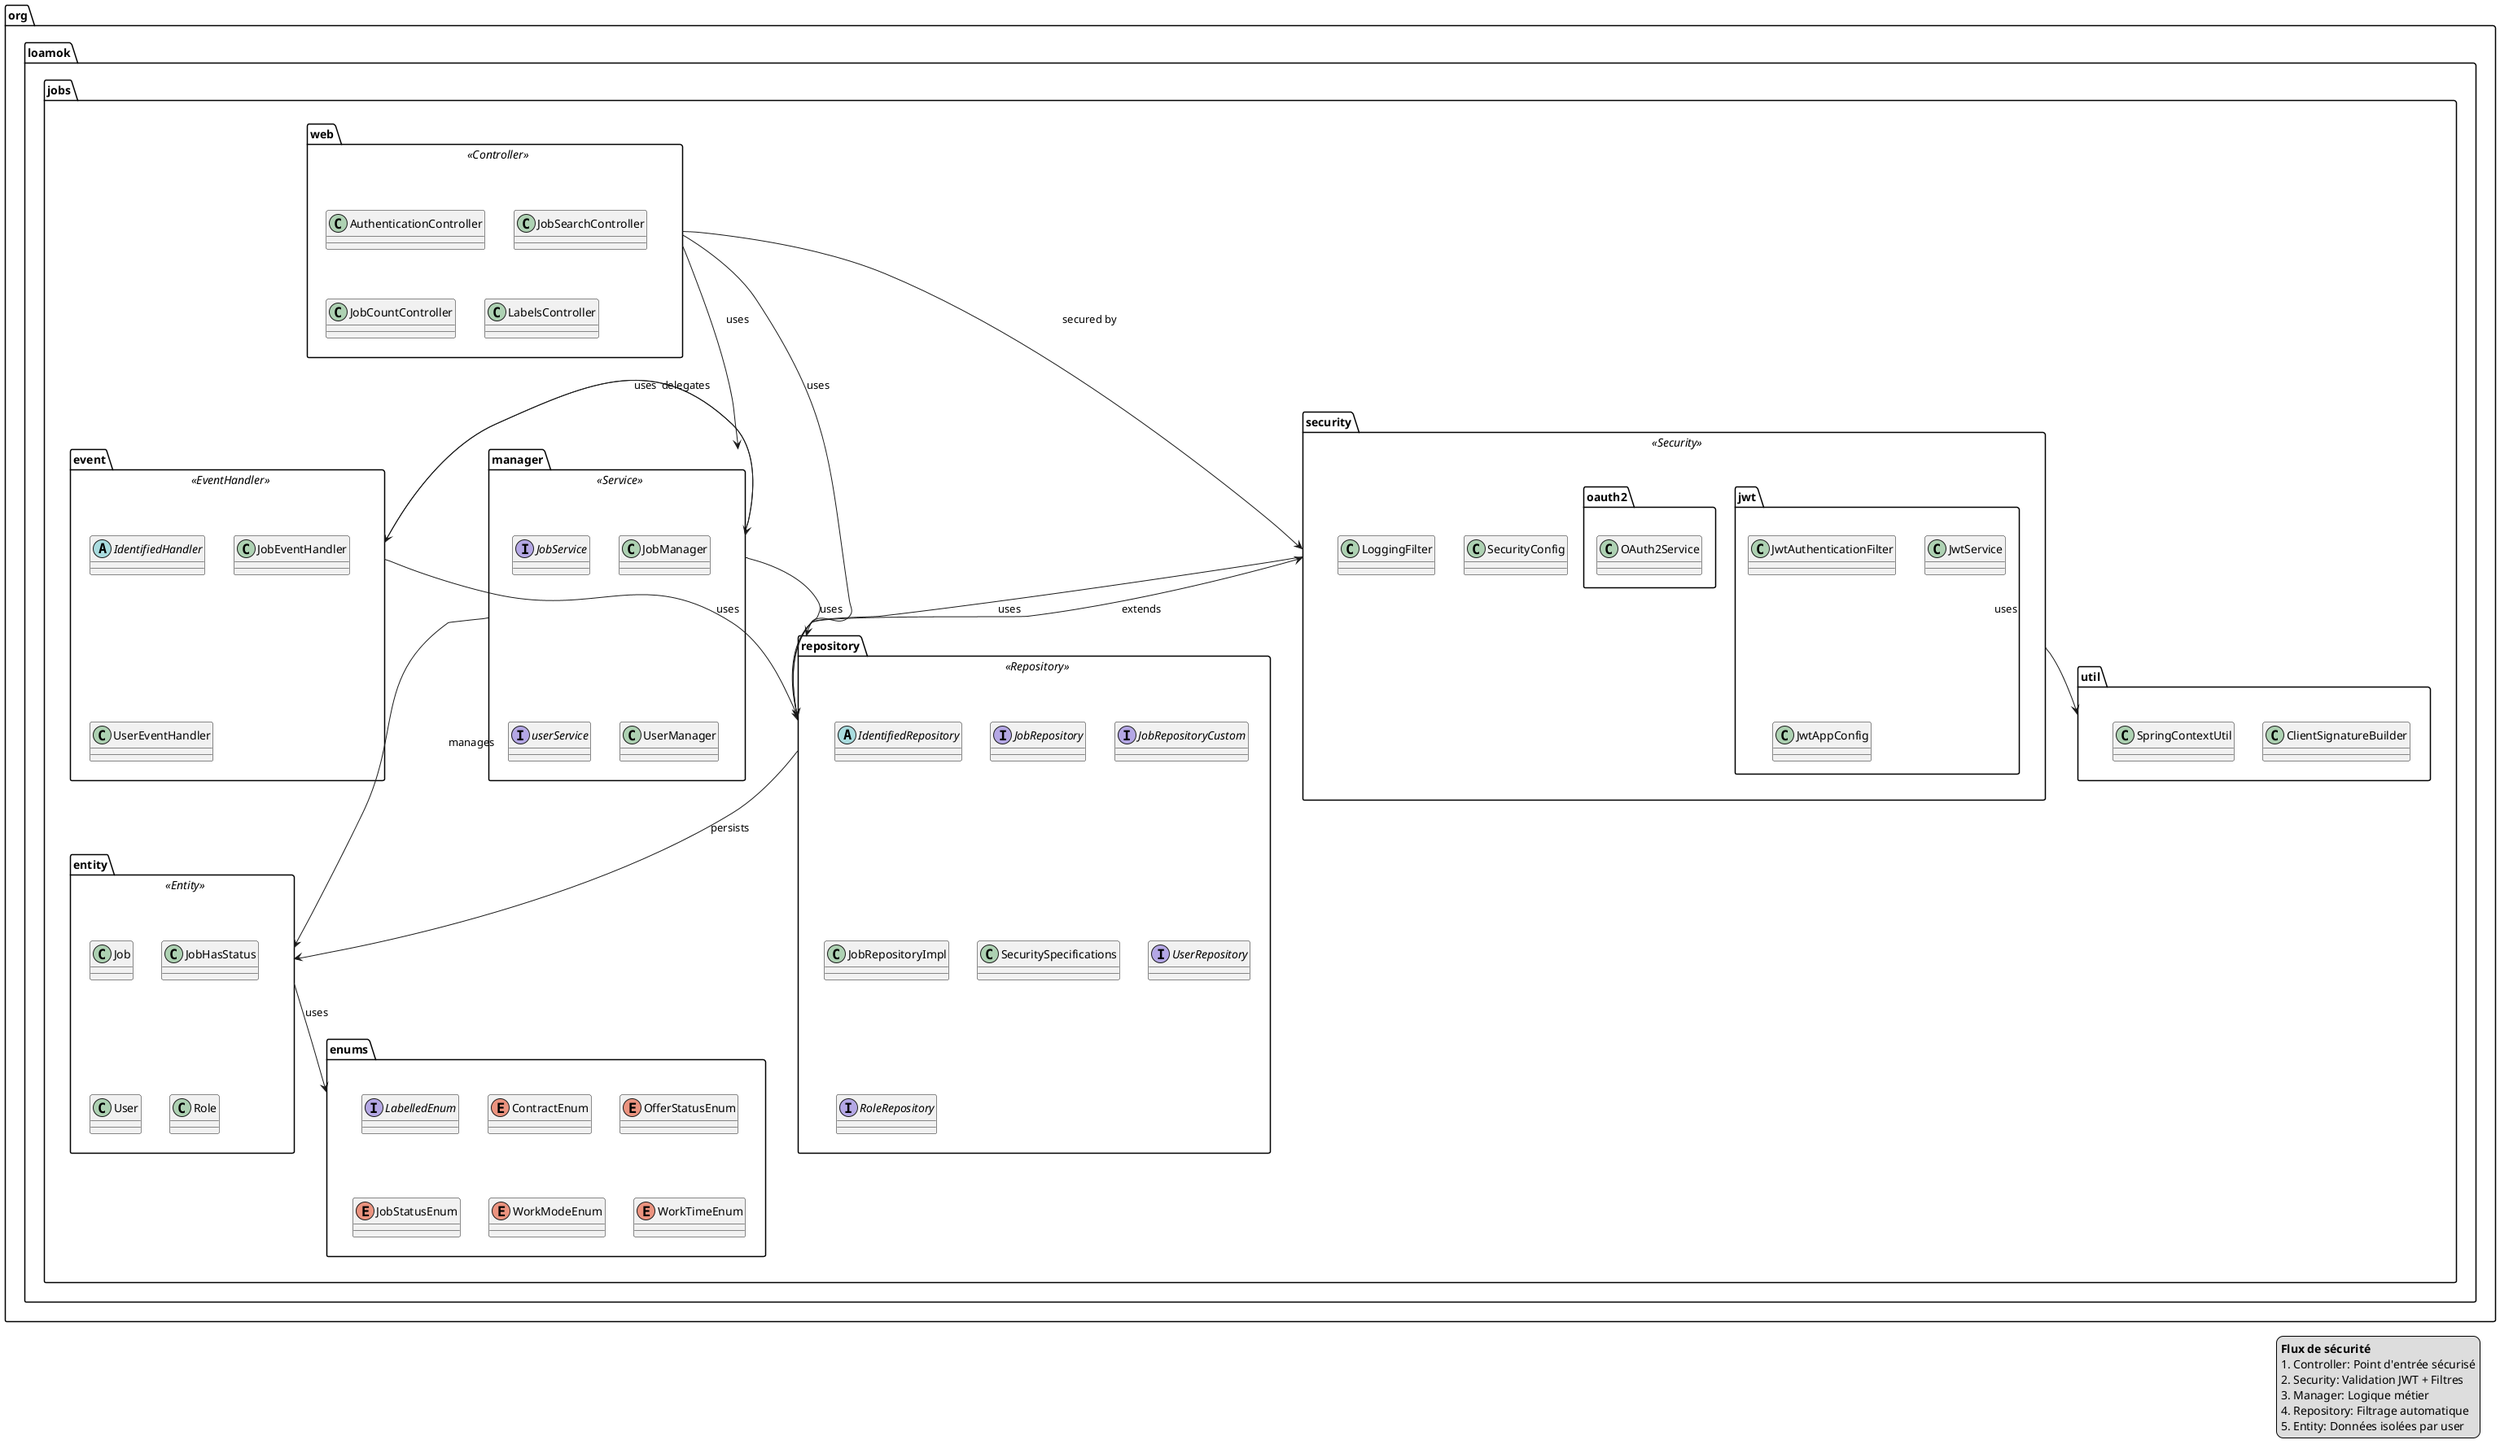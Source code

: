 @startuml
package "org.loamok.jobs" {
  
  package "web" <<Controller>> {
    class AuthenticationController
    class JobSearchController
    class JobCountController
    class LabelsController
  }
  
  package "security" <<Security>> {
    class SecurityConfig
    class LoggingFilter
    
    package "jwt" {
      class JwtAuthenticationFilter
      class JwtService
      class JwtAppConfig
    }
    
    package "oauth2" {
      class OAuth2Service
    }
  }
  
  package "manager" <<Service>> {
    interface JobService
    class JobManager
    interface userService
    class UserManager
  }
  
  package "repository" <<Repository>> {
    abstract class IdentifiedRepository
    interface JobRepository
    interface JobRepositoryCustom
    class JobRepositoryImpl
    class SecuritySpecifications
    interface UserRepository
    interface RoleRepository
  }
  
  package "event" <<EventHandler>> {
    abstract class IdentifiedHandler
    class JobEventHandler
    class UserEventHandler
  }
  
  package "entity" <<Entity>> {
    class Job
    class JobHasStatus
    class User
    class Role
  }
  
  package "enums" {
    interface LabelledEnum
    enum ContractEnum
    enum OfferStatusEnum
    enum JobStatusEnum
    enum WorkModeEnum
    enum WorkTimeEnum
  }
  
  package "util" {
    class ClientSignatureBuilder
    class SpringContextUtil
  }
}

' Relations entre packages
web -down-> manager : uses
web -down-> security : secured by
web -down-> repository : uses

security -down-> repository : uses
security -down-> util : uses

manager -down-> repository : uses
manager -down-> entity : manages
manager -down-> event : uses

repository -down-> entity : persists
repository -down-> security : extends

event -down-> manager : delegates
event -down-> repository : uses

entity -down-> enums : uses

' Légende
legend right
  **Flux de sécurité**
  1. Controller: Point d'entrée sécurisé
  2. Security: Validation JWT + Filtres
  3. Manager: Logique métier
  4. Repository: Filtrage automatique
  5. Entity: Données isolées par user
endlegend

@enduml
